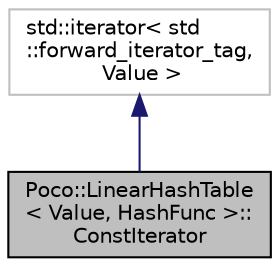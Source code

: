 digraph "Poco::LinearHashTable&lt; Value, HashFunc &gt;::ConstIterator"
{
 // LATEX_PDF_SIZE
  edge [fontname="Helvetica",fontsize="10",labelfontname="Helvetica",labelfontsize="10"];
  node [fontname="Helvetica",fontsize="10",shape=record];
  Node1 [label="Poco::LinearHashTable\l\< Value, HashFunc \>::\lConstIterator",height=0.2,width=0.4,color="black", fillcolor="grey75", style="filled", fontcolor="black",tooltip=" "];
  Node2 -> Node1 [dir="back",color="midnightblue",fontsize="10",style="solid",fontname="Helvetica"];
  Node2 [label="std::iterator\< std\l::forward_iterator_tag,\l Value \>",height=0.2,width=0.4,color="grey75", fillcolor="white", style="filled",tooltip=" "];
}
